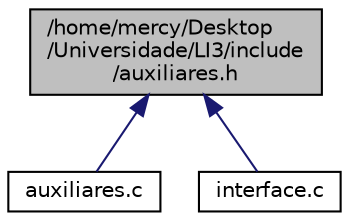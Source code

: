 digraph "/home/mercy/Desktop/Universidade/LI3/include/auxiliares.h"
{
  edge [fontname="Helvetica",fontsize="10",labelfontname="Helvetica",labelfontsize="10"];
  node [fontname="Helvetica",fontsize="10",shape=record];
  Node1 [label="/home/mercy/Desktop\l/Universidade/LI3/include\l/auxiliares.h",height=0.2,width=0.4,color="black", fillcolor="grey75", style="filled", fontcolor="black"];
  Node1 -> Node2 [dir="back",color="midnightblue",fontsize="10",style="solid",fontname="Helvetica"];
  Node2 [label="auxiliares.c",height=0.2,width=0.4,color="black", fillcolor="white", style="filled",URL="$auxiliares_8c.html"];
  Node1 -> Node3 [dir="back",color="midnightblue",fontsize="10",style="solid",fontname="Helvetica"];
  Node3 [label="interface.c",height=0.2,width=0.4,color="black", fillcolor="white", style="filled",URL="$interface_8c.html"];
}
